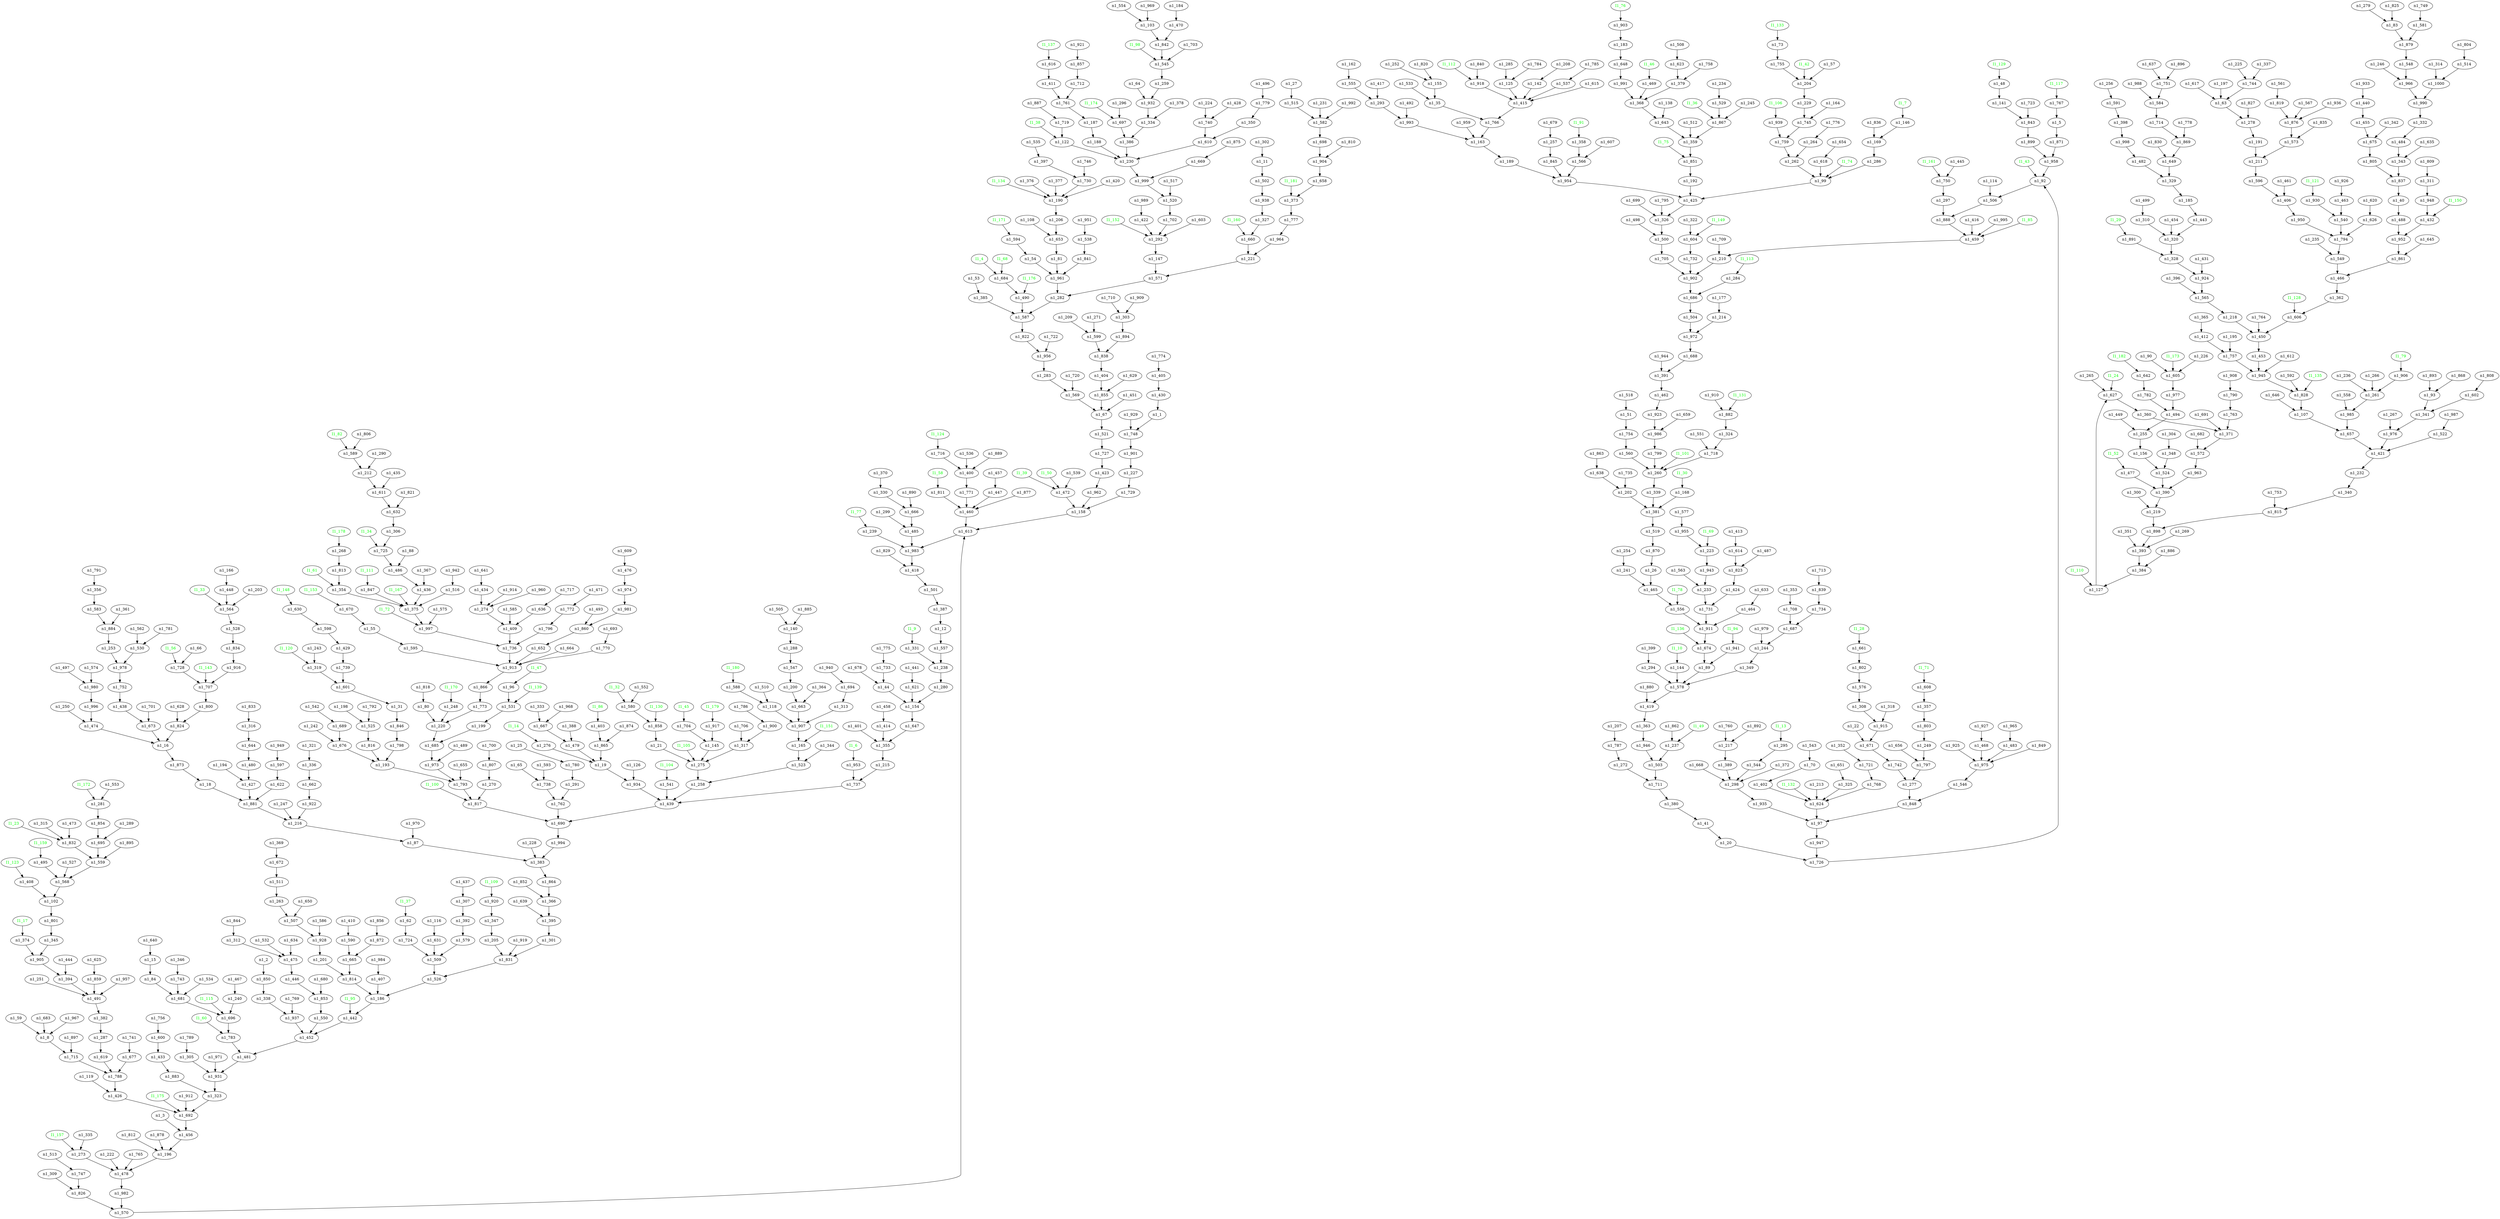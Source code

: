 digraph {
n1_1 -> { n1_748 }
n1_2 -> { n1_850 }
n1_3 -> { n1_456 }
I1_4 [fontcolor=green]
I1_4 -> { n1_684 }
n1_5 -> { n1_871 }
I1_6 [fontcolor=green]
I1_6 -> { n1_953 }
I1_7 [fontcolor=green]
I1_7 -> { n1_146 }
n1_8 -> { n1_715 }
I1_9 [fontcolor=green]
I1_9 -> { n1_331 }
I1_10 [fontcolor=green]
I1_10 -> { n1_144 }
n1_11 -> { n1_502 }
n1_12 -> { n1_557 }
I1_13 [fontcolor=green]
I1_13 -> { n1_295 }
I1_14 [fontcolor=green]
I1_14 -> { n1_276 }
n1_15 -> { n1_84 }
n1_16 -> { n1_873 }
I1_17 [fontcolor=green]
I1_17 -> { n1_374 }
n1_18 -> { n1_881 }
n1_19 -> { n1_934 }
n1_20 -> { n1_726 }
n1_21 -> { n1_275 }
n1_22 -> { n1_671 }
I1_23 [fontcolor=green]
I1_23 -> { n1_832 }
I1_24 [fontcolor=green]
I1_24 -> { n1_627 }
n1_25 -> { n1_780 }
n1_26 -> { n1_465 }
n1_27 -> { n1_515 }
I1_28 [fontcolor=green]
I1_28 -> { n1_661 }
I1_29 [fontcolor=green]
I1_29 -> { n1_891 }
I1_30 [fontcolor=green]
I1_30 -> { n1_168 }
n1_31 -> { n1_846 }
I1_32 [fontcolor=green]
I1_32 -> { n1_580 }
I1_33 [fontcolor=green]
I1_33 -> { n1_564 }
I1_34 [fontcolor=green]
I1_34 -> { n1_725 }
n1_35 -> { n1_766 }
I1_36 [fontcolor=green]
I1_36 -> { n1_867 }
I1_37 [fontcolor=green]
I1_37 -> { n1_62 }
I1_38 [fontcolor=green]
I1_38 -> { n1_122 }
I1_39 [fontcolor=green]
I1_39 -> { n1_472 }
n1_40 -> { n1_488 }
n1_41 -> { n1_20 }
I1_42 [fontcolor=green]
I1_42 -> { n1_204 }
I1_43 [fontcolor=green]
I1_43 -> { n1_92 }
n1_44 -> { n1_154 }
I1_45 [fontcolor=green]
I1_45 -> { n1_704 }
I1_46 [fontcolor=green]
I1_46 -> { n1_469 }
I1_47 [fontcolor=green]
I1_47 -> { n1_96 }
n1_48 -> { n1_141 }
I1_49 [fontcolor=green]
I1_49 -> { n1_237 }
I1_50 [fontcolor=green]
I1_50 -> { n1_472 }
n1_51 -> { n1_754 }
I1_52 [fontcolor=green]
I1_52 -> { n1_477 }
n1_53 -> { n1_385 }
n1_54 -> { n1_961 }
n1_55 -> { n1_595 }
I1_56 [fontcolor=green]
I1_56 -> { n1_728 }
n1_57 -> { n1_204 }
I1_58 [fontcolor=green]
I1_58 -> { n1_811 }
n1_59 -> { n1_8 }
I1_60 [fontcolor=green]
I1_60 -> { n1_783 }
I1_61 [fontcolor=green]
I1_61 -> { n1_354 }
n1_62 -> { n1_724 }
n1_63 -> { n1_278 }
n1_64 -> { n1_932 }
n1_65 -> { n1_738 }
n1_66 -> { n1_728 }
n1_67 -> { n1_521 }
I1_68 [fontcolor=green]
I1_68 -> { n1_684 }
I1_69 [fontcolor=green]
I1_69 -> { n1_223 }
n1_70 -> { n1_402 }
I1_71 [fontcolor=green]
I1_71 -> { n1_608 }
I1_72 [fontcolor=green]
I1_72 -> { n1_997 }
n1_73 -> { n1_755 }
I1_74 [fontcolor=green]
I1_74 -> { n1_99 }
I1_75 [fontcolor=green]
I1_75 -> { n1_851 }
I1_76 [fontcolor=green]
I1_76 -> { n1_903 }
I1_77 [fontcolor=green]
I1_77 -> { n1_239 }
I1_78 [fontcolor=green]
I1_78 -> { n1_556 }
I1_79 [fontcolor=green]
I1_79 -> { n1_906 }
n1_80 -> { n1_220 }
n1_81 -> { n1_961 }
I1_82 [fontcolor=green]
I1_82 -> { n1_589 }
n1_83 -> { n1_879 }
n1_84 -> { n1_681 }
I1_85 [fontcolor=green]
I1_85 -> { n1_459 }
I1_86 [fontcolor=green]
I1_86 -> { n1_403 }
n1_87 -> { n1_383 }
n1_88 -> { n1_486 }
n1_89 -> { n1_578 }
n1_90 -> { n1_605 }
I1_91 [fontcolor=green]
I1_91 -> { n1_358 }
n1_92 -> { n1_506 }
n1_93 -> { n1_341 }
I1_94 [fontcolor=green]
I1_94 -> { n1_941 }
I1_95 [fontcolor=green]
I1_95 -> { n1_442 }
n1_96 -> { n1_531 }
n1_97 -> { n1_947 }
I1_98 [fontcolor=green]
I1_98 -> { n1_545 }
n1_99 -> { n1_425 }
I1_100 [fontcolor=green]
I1_100 -> { n1_817 }
I1_101 [fontcolor=green]
I1_101 -> { n1_260 }
n1_102 -> { n1_801 }
n1_103 -> { n1_842 }
I1_104 [fontcolor=green]
I1_104 -> { n1_541 }
I1_105 [fontcolor=green]
I1_105 -> { n1_275 }
I1_106 [fontcolor=green]
I1_106 -> { n1_939 }
n1_107 -> { n1_657 }
n1_108 -> { n1_653 }
I1_109 [fontcolor=green]
I1_109 -> { n1_920 }
I1_110 [fontcolor=green]
I1_110 -> { n1_127 }
I1_111 [fontcolor=green]
I1_111 -> { n1_847 }
I1_112 [fontcolor=green]
I1_112 -> { n1_918 }
I1_113 [fontcolor=green]
I1_113 -> { n1_284 }
n1_114 -> { n1_506 }
I1_115 [fontcolor=green]
I1_115 -> { n1_696 }
n1_116 -> { n1_631 }
I1_117 [fontcolor=green]
I1_117 -> { n1_767 }
n1_118 -> { n1_907 }
n1_119 -> { n1_426 }
I1_120 [fontcolor=green]
I1_120 -> { n1_319 }
I1_121 [fontcolor=green]
I1_121 -> { n1_930 }
n1_122 -> { n1_230 }
I1_123 [fontcolor=green]
I1_123 -> { n1_408 }
I1_124 [fontcolor=green]
I1_124 -> { n1_716 }
n1_125 -> { n1_415 }
n1_126 -> { n1_934 }
n1_127 -> { n1_627 }
I1_128 [fontcolor=green]
I1_128 -> { n1_606 }
I1_129 [fontcolor=green]
I1_129 -> { n1_48 }
I1_130 [fontcolor=green]
I1_130 -> { n1_858 }
I1_131 [fontcolor=green]
I1_131 -> { n1_882 }
I1_132 [fontcolor=green]
I1_132 -> { n1_624 }
I1_133 [fontcolor=green]
I1_133 -> { n1_73 }
I1_134 [fontcolor=green]
I1_134 -> { n1_190 }
I1_135 [fontcolor=green]
I1_135 -> { n1_828 }
I1_136 [fontcolor=green]
I1_136 -> { n1_674 }
I1_137 [fontcolor=green]
I1_137 -> { n1_616 }
n1_138 -> { n1_643 }
I1_139 [fontcolor=green]
I1_139 -> { n1_531 }
n1_140 -> { n1_288 }
n1_141 -> { n1_843 }
n1_142 -> { n1_415 }
I1_143 [fontcolor=green]
I1_143 -> { n1_707 }
n1_144 -> { n1_578 }
n1_145 -> { n1_275 }
n1_146 -> { n1_169 }
n1_147 -> { n1_571 }
I1_148 [fontcolor=green]
I1_148 -> { n1_630 }
I1_149 [fontcolor=green]
I1_149 -> { n1_604 }
I1_150 [fontcolor=green]
I1_150 -> { n1_432 }
I1_151 [fontcolor=green]
I1_151 -> { n1_165 }
I1_152 [fontcolor=green]
I1_152 -> { n1_292 }
I1_153 [fontcolor=green]
I1_153 -> { n1_670 }
n1_154 -> { n1_647 }
n1_155 -> { n1_35 }
n1_156 -> { n1_524 }
I1_157 [fontcolor=green]
I1_157 -> { n1_273 }
n1_158 -> { n1_613 }
I1_159 [fontcolor=green]
I1_159 -> { n1_495 }
I1_160 [fontcolor=green]
I1_160 -> { n1_660 }
I1_161 [fontcolor=green]
I1_161 -> { n1_750 }
n1_162 -> { n1_555 }
n1_163 -> { n1_189 }
n1_164 -> { n1_745 }
n1_165 -> { n1_523 }
n1_166 -> { n1_448 }
I1_167 [fontcolor=green]
I1_167 -> { n1_375 }
n1_168 -> { n1_381 }
n1_169 -> { n1_286 }
I1_170 [fontcolor=green]
I1_170 -> { n1_248 }
I1_171 [fontcolor=green]
I1_171 -> { n1_594 }
I1_172 [fontcolor=green]
I1_172 -> { n1_281 }
I1_173 [fontcolor=green]
I1_173 -> { n1_605 }
I1_174 [fontcolor=green]
I1_174 -> { n1_697 }
I1_175 [fontcolor=green]
I1_175 -> { n1_692 }
I1_176 [fontcolor=green]
I1_176 -> { n1_490 }
n1_177 -> { n1_214 }
I1_178 [fontcolor=green]
I1_178 -> { n1_268 }
I1_179 [fontcolor=green]
I1_179 -> { n1_917 }
I1_180 [fontcolor=green]
I1_180 -> { n1_588 }
I1_181 [fontcolor=green]
I1_181 -> { n1_373 }
I1_182 [fontcolor=green]
I1_182 -> { n1_642 }
n1_183 -> { n1_648 }
n1_184 -> { n1_470 }
n1_185 -> { n1_443 }
n1_186 -> { n1_442 }
n1_187 -> { n1_188 }
n1_188 -> { n1_230 }
n1_189 -> { n1_954 }
n1_190 -> { n1_206 }
n1_191 -> { n1_211 }
n1_192 -> { n1_425 }
n1_193 -> { n1_793 }
n1_194 -> { n1_427 }
n1_195 -> { n1_757 }
n1_196 -> { n1_478 }
n1_197 -> { n1_63 }
n1_198 -> { n1_525 }
n1_199 -> { n1_685 }
n1_200 -> { n1_663 }
n1_201 -> { n1_814 }
n1_202 -> { n1_381 }
n1_203 -> { n1_564 }
n1_204 -> { n1_229 }
n1_205 -> { n1_831 }
n1_206 -> { n1_653 }
n1_207 -> { n1_787 }
n1_208 -> { n1_142 }
n1_209 -> { n1_599 }
n1_210 -> { n1_902 }
n1_211 -> { n1_596 }
n1_212 -> { n1_611 }
n1_213 -> { n1_624 }
n1_214 -> { n1_972 }
n1_215 -> { n1_737 }
n1_216 -> { n1_87 }
n1_217 -> { n1_389 }
n1_218 -> { n1_450 }
n1_219 -> { n1_898 }
n1_220 -> { n1_685 }
n1_221 -> { n1_571 }
n1_222 -> { n1_478 }
n1_223 -> { n1_943 }
n1_224 -> { n1_740 }
n1_225 -> { n1_744 }
n1_226 -> { n1_605 }
n1_227 -> { n1_729 }
n1_228 -> { n1_383 }
n1_229 -> { n1_745 }
n1_230 -> { n1_999 }
n1_231 -> { n1_582 }
n1_232 -> { n1_340 }
n1_233 -> { n1_731 }
n1_234 -> { n1_529 }
n1_235 -> { n1_549 }
n1_236 -> { n1_261 }
n1_237 -> { n1_503 }
n1_238 -> { n1_280 }
n1_239 -> { n1_983 }
n1_240 -> { n1_696 }
n1_241 -> { n1_465 }
n1_242 -> { n1_676 }
n1_243 -> { n1_319 }
n1_244 -> { n1_349 }
n1_245 -> { n1_867 }
n1_246 -> { n1_966 }
n1_247 -> { n1_216 }
n1_248 -> { n1_220 }
n1_249 -> { n1_797 }
n1_250 -> { n1_474 }
n1_251 -> { n1_491 }
n1_252 -> { n1_155 }
n1_253 -> { n1_978 }
n1_254 -> { n1_241 }
n1_255 -> { n1_156 }
n1_256 -> { n1_591 }
n1_257 -> { n1_845 }
n1_258 -> { n1_439 }
n1_259 -> { n1_932 }
n1_260 -> { n1_339 }
n1_261 -> { n1_985 }
n1_262 -> { n1_99 }
n1_263 -> { n1_507 }
n1_264 -> { n1_262 }
n1_265 -> { n1_627 }
n1_266 -> { n1_261 }
n1_267 -> { n1_976 }
n1_268 -> { n1_813 }
n1_269 -> { n1_393 }
n1_270 -> { n1_817 }
n1_271 -> { n1_599 }
n1_272 -> { n1_711 }
n1_273 -> { n1_478 }
n1_274 -> { n1_409 }
n1_275 -> { n1_258 }
n1_276 -> { n1_19 }
n1_277 -> { n1_848 }
n1_278 -> { n1_191 }
n1_279 -> { n1_83 }
n1_280 -> { n1_154 }
n1_281 -> { n1_854 }
n1_282 -> { n1_587 }
n1_283 -> { n1_569 }
n1_284 -> { n1_686 }
n1_285 -> { n1_125 }
n1_286 -> { n1_99 }
n1_287 -> { n1_619 }
n1_288 -> { n1_547 }
n1_289 -> { n1_695 }
n1_290 -> { n1_212 }
n1_291 -> { n1_762 }
n1_292 -> { n1_147 }
n1_293 -> { n1_993 }
n1_294 -> { n1_578 }
n1_295 -> { n1_544 }
n1_296 -> { n1_697 }
n1_297 -> { n1_888 }
n1_298 -> { n1_935 }
n1_299 -> { n1_485 }
n1_300 -> { n1_219 }
n1_301 -> { n1_831 }
n1_302 -> { n1_11 }
n1_303 -> { n1_894 }
n1_304 -> { n1_348 }
n1_305 -> { n1_931 }
n1_306 -> { n1_725 }
n1_307 -> { n1_392 }
n1_308 -> { n1_915 }
n1_309 -> { n1_826 }
n1_310 -> { n1_320 }
n1_311 -> { n1_948 }
n1_312 -> { n1_475 }
n1_313 -> { n1_907 }
n1_314 -> { n1_1000 }
n1_315 -> { n1_832 }
n1_316 -> { n1_644 }
n1_317 -> { n1_275 }
n1_318 -> { n1_915 }
n1_319 -> { n1_601 }
n1_320 -> { n1_328 }
n1_321 -> { n1_336 }
n1_322 -> { n1_604 }
n1_323 -> { n1_692 }
n1_324 -> { n1_718 }
n1_325 -> { n1_624 }
n1_326 -> { n1_500 }
n1_327 -> { n1_660 }
n1_328 -> { n1_924 }
n1_329 -> { n1_185 }
n1_330 -> { n1_666 }
n1_331 -> { n1_238 }
n1_332 -> { n1_484 }
n1_333 -> { n1_667 }
n1_334 -> { n1_386 }
n1_335 -> { n1_273 }
n1_336 -> { n1_662 }
n1_337 -> { n1_744 }
n1_338 -> { n1_937 }
n1_339 -> { n1_381 }
n1_340 -> { n1_815 }
n1_341 -> { n1_976 }
n1_342 -> { n1_675 }
n1_343 -> { n1_837 }
n1_344 -> { n1_523 }
n1_345 -> { n1_905 }
n1_346 -> { n1_743 }
n1_347 -> { n1_205 }
n1_348 -> { n1_524 }
n1_349 -> { n1_578 }
n1_350 -> { n1_610 }
n1_351 -> { n1_393 }
n1_352 -> { n1_721 }
n1_353 -> { n1_708 }
n1_354 -> { n1_375 }
n1_355 -> { n1_215 }
n1_356 -> { n1_583 }
n1_357 -> { n1_803 }
n1_358 -> { n1_566 }
n1_359 -> { n1_851 }
n1_360 -> { n1_371 }
n1_361 -> { n1_884 }
n1_362 -> { n1_606 }
n1_363 -> { n1_946 }
n1_364 -> { n1_663 }
n1_365 -> { n1_412 }
n1_366 -> { n1_395 }
n1_367 -> { n1_436 }
n1_368 -> { n1_643 }
n1_369 -> { n1_672 }
n1_370 -> { n1_330 }
n1_371 -> { n1_572 }
n1_372 -> { n1_298 }
n1_373 -> { n1_777 }
n1_374 -> { n1_905 }
n1_375 -> { n1_997 }
n1_376 -> { n1_190 }
n1_377 -> { n1_190 }
n1_378 -> { n1_334 }
n1_379 -> { n1_368 }
n1_380 -> { n1_41 }
n1_381 -> { n1_519 }
n1_382 -> { n1_287 }
n1_383 -> { n1_864 }
n1_384 -> { n1_127 }
n1_385 -> { n1_587 }
n1_386 -> { n1_230 }
n1_387 -> { n1_12 }
n1_388 -> { n1_479 }
n1_389 -> { n1_298 }
n1_390 -> { n1_219 }
n1_391 -> { n1_462 }
n1_392 -> { n1_579 }
n1_393 -> { n1_384 }
n1_394 -> { n1_491 }
n1_395 -> { n1_301 }
n1_396 -> { n1_565 }
n1_397 -> { n1_730 }
n1_398 -> { n1_998 }
n1_399 -> { n1_294 }
n1_400 -> { n1_771 }
n1_401 -> { n1_355 }
n1_402 -> { n1_624 }
n1_403 -> { n1_865 }
n1_404 -> { n1_855 }
n1_405 -> { n1_430 }
n1_406 -> { n1_950 }
n1_407 -> { n1_186 }
n1_408 -> { n1_102 }
n1_409 -> { n1_736 }
n1_410 -> { n1_590 }
n1_411 -> { n1_761 }
n1_412 -> { n1_757 }
n1_413 -> { n1_614 }
n1_414 -> { n1_355 }
n1_415 -> { n1_766 }
n1_416 -> { n1_459 }
n1_417 -> { n1_293 }
n1_418 -> { n1_501 }
n1_419 -> { n1_363 }
n1_420 -> { n1_190 }
n1_421 -> { n1_232 }
n1_422 -> { n1_292 }
n1_423 -> { n1_962 }
n1_424 -> { n1_731 }
n1_425 -> { n1_326 }
n1_426 -> { n1_692 }
n1_427 -> { n1_881 }
n1_428 -> { n1_740 }
n1_429 -> { n1_739 }
n1_430 -> { n1_1 }
n1_431 -> { n1_924 }
n1_432 -> { n1_952 }
n1_433 -> { n1_883 }
n1_434 -> { n1_274 }
n1_435 -> { n1_611 }
n1_436 -> { n1_375 }
n1_437 -> { n1_307 }
n1_438 -> { n1_673 }
n1_439 -> { n1_690 }
n1_440 -> { n1_455 }
n1_441 -> { n1_621 }
n1_442 -> { n1_452 }
n1_443 -> { n1_320 }
n1_444 -> { n1_394 }
n1_445 -> { n1_750 }
n1_446 -> { n1_853 }
n1_447 -> { n1_460 }
n1_448 -> { n1_564 }
n1_449 -> { n1_255 }
n1_450 -> { n1_453 }
n1_451 -> { n1_67 }
n1_452 -> { n1_481 }
n1_453 -> { n1_945 }
n1_454 -> { n1_320 }
n1_455 -> { n1_675 }
n1_456 -> { n1_196 }
n1_457 -> { n1_447 }
n1_458 -> { n1_414 }
n1_459 -> { n1_210 }
n1_460 -> { n1_613 }
n1_461 -> { n1_406 }
n1_462 -> { n1_923 }
n1_463 -> { n1_540 }
n1_464 -> { n1_911 }
n1_465 -> { n1_556 }
n1_466 -> { n1_362 }
n1_467 -> { n1_240 }
n1_468 -> { n1_975 }
n1_469 -> { n1_368 }
n1_470 -> { n1_842 }
n1_471 -> { n1_772 }
n1_472 -> { n1_158 }
n1_473 -> { n1_832 }
n1_474 -> { n1_16 }
n1_475 -> { n1_446 }
n1_476 -> { n1_974 }
n1_477 -> { n1_390 }
n1_478 -> { n1_982 }
n1_479 -> { n1_19 }
n1_480 -> { n1_427 }
n1_481 -> { n1_931 }
n1_482 -> { n1_329 }
n1_483 -> { n1_975 }
n1_484 -> { n1_343 }
n1_485 -> { n1_983 }
n1_486 -> { n1_436 }
n1_487 -> { n1_823 }
n1_488 -> { n1_952 }
n1_489 -> { n1_973 }
n1_490 -> { n1_587 }
n1_491 -> { n1_382 }
n1_492 -> { n1_993 }
n1_493 -> { n1_860 }
n1_494 -> { n1_255 }
n1_495 -> { n1_568 }
n1_496 -> { n1_779 }
n1_497 -> { n1_980 }
n1_498 -> { n1_500 }
n1_499 -> { n1_310 }
n1_500 -> { n1_705 }
n1_501 -> { n1_387 }
n1_502 -> { n1_938 }
n1_503 -> { n1_711 }
n1_504 -> { n1_972 }
n1_505 -> { n1_140 }
n1_506 -> { n1_888 }
n1_507 -> { n1_928 }
n1_508 -> { n1_623 }
n1_509 -> { n1_526 }
n1_510 -> { n1_118 }
n1_511 -> { n1_263 }
n1_512 -> { n1_359 }
n1_513 -> { n1_747 }
n1_514 -> { n1_1000 }
n1_515 -> { n1_582 }
n1_516 -> { n1_375 }
n1_517 -> { n1_520 }
n1_518 -> { n1_51 }
n1_519 -> { n1_870 }
n1_520 -> { n1_702 }
n1_521 -> { n1_727 }
n1_522 -> { n1_421 }
n1_523 -> { n1_258 }
n1_524 -> { n1_390 }
n1_525 -> { n1_816 }
n1_526 -> { n1_186 }
n1_527 -> { n1_568 }
n1_528 -> { n1_834 }
n1_529 -> { n1_867 }
n1_530 -> { n1_978 }
n1_531 -> { n1_199 }
n1_532 -> { n1_475 }
n1_533 -> { n1_35 }
n1_534 -> { n1_681 }
n1_535 -> { n1_397 }
n1_536 -> { n1_400 }
n1_537 -> { n1_415 }
n1_538 -> { n1_841 }
n1_539 -> { n1_472 }
n1_540 -> { n1_794 }
n1_541 -> { n1_439 }
n1_542 -> { n1_689 }
n1_543 -> { n1_70 }
n1_544 -> { n1_298 }
n1_545 -> { n1_259 }
n1_546 -> { n1_848 }
n1_547 -> { n1_200 }
n1_548 -> { n1_966 }
n1_549 -> { n1_466 }
n1_550 -> { n1_452 }
n1_551 -> { n1_718 }
n1_552 -> { n1_580 }
n1_553 -> { n1_281 }
n1_554 -> { n1_103 }
n1_555 -> { n1_293 }
n1_556 -> { n1_911 }
n1_557 -> { n1_238 }
n1_558 -> { n1_985 }
n1_559 -> { n1_568 }
n1_560 -> { n1_260 }
n1_561 -> { n1_819 }
n1_562 -> { n1_530 }
n1_563 -> { n1_233 }
n1_564 -> { n1_528 }
n1_565 -> { n1_218 }
n1_566 -> { n1_954 }
n1_567 -> { n1_876 }
n1_568 -> { n1_102 }
n1_569 -> { n1_67 }
n1_570 -> { n1_613 }
n1_571 -> { n1_282 }
n1_572 -> { n1_963 }
n1_573 -> { n1_211 }
n1_574 -> { n1_980 }
n1_575 -> { n1_997 }
n1_576 -> { n1_308 }
n1_577 -> { n1_955 }
n1_578 -> { n1_419 }
n1_579 -> { n1_509 }
n1_580 -> { n1_858 }
n1_581 -> { n1_879 }
n1_582 -> { n1_698 }
n1_583 -> { n1_884 }
n1_584 -> { n1_714 }
n1_585 -> { n1_409 }
n1_586 -> { n1_928 }
n1_587 -> { n1_822 }
n1_588 -> { n1_118 }
n1_589 -> { n1_212 }
n1_590 -> { n1_665 }
n1_591 -> { n1_398 }
n1_592 -> { n1_828 }
n1_593 -> { n1_738 }
n1_594 -> { n1_54 }
n1_595 -> { n1_913 }
n1_596 -> { n1_406 }
n1_597 -> { n1_622 }
n1_598 -> { n1_429 }
n1_599 -> { n1_838 }
n1_600 -> { n1_433 }
n1_601 -> { n1_31 }
n1_602 -> { n1_341 }
n1_603 -> { n1_292 }
n1_604 -> { n1_732 }
n1_605 -> { n1_977 }
n1_606 -> { n1_450 }
n1_607 -> { n1_566 }
n1_608 -> { n1_357 }
n1_609 -> { n1_476 }
n1_610 -> { n1_230 }
n1_611 -> { n1_632 }
n1_612 -> { n1_945 }
n1_613 -> { n1_983 }
n1_614 -> { n1_823 }
n1_615 -> { n1_415 }
n1_616 -> { n1_411 }
n1_617 -> { n1_63 }
n1_618 -> { n1_99 }
n1_619 -> { n1_788 }
n1_620 -> { n1_626 }
n1_621 -> { n1_154 }
n1_622 -> { n1_881 }
n1_623 -> { n1_379 }
n1_624 -> { n1_97 }
n1_625 -> { n1_859 }
n1_626 -> { n1_794 }
n1_627 -> { n1_360 }
n1_628 -> { n1_824 }
n1_629 -> { n1_855 }
n1_630 -> { n1_598 }
n1_631 -> { n1_509 }
n1_632 -> { n1_306 }
n1_633 -> { n1_464 }
n1_634 -> { n1_475 }
n1_635 -> { n1_343 }
n1_636 -> { n1_409 }
n1_637 -> { n1_751 }
n1_638 -> { n1_202 }
n1_639 -> { n1_395 }
n1_640 -> { n1_15 }
n1_641 -> { n1_434 }
n1_642 -> { n1_782 }
n1_643 -> { n1_359 }
n1_644 -> { n1_480 }
n1_645 -> { n1_861 }
n1_646 -> { n1_107 }
n1_647 -> { n1_355 }
n1_648 -> { n1_991 }
n1_649 -> { n1_329 }
n1_650 -> { n1_507 }
n1_651 -> { n1_325 }
n1_652 -> { n1_913 }
n1_653 -> { n1_81 }
n1_654 -> { n1_618 }
n1_655 -> { n1_793 }
n1_656 -> { n1_797 }
n1_657 -> { n1_421 }
n1_658 -> { n1_373 }
n1_659 -> { n1_986 }
n1_660 -> { n1_221 }
n1_661 -> { n1_802 }
n1_662 -> { n1_922 }
n1_663 -> { n1_907 }
n1_664 -> { n1_913 }
n1_665 -> { n1_814 }
n1_666 -> { n1_485 }
n1_667 -> { n1_479 }
n1_668 -> { n1_298 }
n1_669 -> { n1_999 }
n1_670 -> { n1_55 }
n1_671 -> { n1_742 }
n1_672 -> { n1_511 }
n1_673 -> { n1_16 }
n1_674 -> { n1_89 }
n1_675 -> { n1_805 }
n1_676 -> { n1_193 }
n1_677 -> { n1_788 }
n1_678 -> { n1_44 }
n1_679 -> { n1_257 }
n1_680 -> { n1_853 }
n1_681 -> { n1_696 }
n1_682 -> { n1_572 }
n1_683 -> { n1_8 }
n1_684 -> { n1_490 }
n1_685 -> { n1_973 }
n1_686 -> { n1_504 }
n1_687 -> { n1_244 }
n1_688 -> { n1_391 }
n1_689 -> { n1_676 }
n1_690 -> { n1_994 }
n1_691 -> { n1_371 }
n1_692 -> { n1_456 }
n1_693 -> { n1_770 }
n1_694 -> { n1_313 }
n1_695 -> { n1_559 }
n1_696 -> { n1_783 }
n1_697 -> { n1_386 }
n1_698 -> { n1_904 }
n1_699 -> { n1_326 }
n1_700 -> { n1_807 }
n1_701 -> { n1_673 }
n1_702 -> { n1_292 }
n1_703 -> { n1_545 }
n1_704 -> { n1_145 }
n1_705 -> { n1_902 }
n1_706 -> { n1_317 }
n1_707 -> { n1_800 }
n1_708 -> { n1_687 }
n1_709 -> { n1_210 }
n1_710 -> { n1_303 }
n1_711 -> { n1_380 }
n1_712 -> { n1_761 }
n1_713 -> { n1_839 }
n1_714 -> { n1_869 }
n1_715 -> { n1_788 }
n1_716 -> { n1_400 }
n1_717 -> { n1_636 }
n1_718 -> { n1_260 }
n1_719 -> { n1_122 }
n1_720 -> { n1_569 }
n1_721 -> { n1_768 }
n1_722 -> { n1_956 }
n1_723 -> { n1_843 }
n1_724 -> { n1_509 }
n1_725 -> { n1_486 }
n1_726 -> { n1_92 }
n1_727 -> { n1_423 }
n1_728 -> { n1_707 }
n1_729 -> { n1_158 }
n1_730 -> { n1_190 }
n1_731 -> { n1_911 }
n1_732 -> { n1_902 }
n1_733 -> { n1_44 }
n1_734 -> { n1_687 }
n1_735 -> { n1_202 }
n1_736 -> { n1_913 }
n1_737 -> { n1_439 }
n1_738 -> { n1_762 }
n1_739 -> { n1_601 }
n1_740 -> { n1_610 }
n1_741 -> { n1_677 }
n1_742 -> { n1_277 }
n1_743 -> { n1_681 }
n1_744 -> { n1_63 }
n1_745 -> { n1_759 }
n1_746 -> { n1_730 }
n1_747 -> { n1_826 }
n1_748 -> { n1_901 }
n1_749 -> { n1_581 }
n1_750 -> { n1_297 }
n1_751 -> { n1_584 }
n1_752 -> { n1_438 }
n1_753 -> { n1_815 }
n1_754 -> { n1_560 }
n1_755 -> { n1_204 }
n1_756 -> { n1_600 }
n1_757 -> { n1_945 }
n1_758 -> { n1_379 }
n1_759 -> { n1_262 }
n1_760 -> { n1_217 }
n1_761 -> { n1_187 }
n1_762 -> { n1_690 }
n1_763 -> { n1_371 }
n1_764 -> { n1_450 }
n1_765 -> { n1_478 }
n1_766 -> { n1_163 }
n1_767 -> { n1_5 }
n1_768 -> { n1_624 }
n1_769 -> { n1_937 }
n1_770 -> { n1_913 }
n1_771 -> { n1_460 }
n1_772 -> { n1_796 }
n1_773 -> { n1_220 }
n1_774 -> { n1_405 }
n1_775 -> { n1_733 }
n1_776 -> { n1_264 }
n1_777 -> { n1_964 }
n1_778 -> { n1_869 }
n1_779 -> { n1_350 }
n1_780 -> { n1_291 }
n1_781 -> { n1_530 }
n1_782 -> { n1_494 }
n1_783 -> { n1_481 }
n1_784 -> { n1_125 }
n1_785 -> { n1_537 }
n1_786 -> { n1_900 }
n1_787 -> { n1_272 }
n1_788 -> { n1_426 }
n1_789 -> { n1_305 }
n1_790 -> { n1_763 }
n1_791 -> { n1_356 }
n1_792 -> { n1_525 }
n1_793 -> { n1_817 }
n1_794 -> { n1_549 }
n1_795 -> { n1_326 }
n1_796 -> { n1_736 }
n1_797 -> { n1_277 }
n1_798 -> { n1_193 }
n1_799 -> { n1_260 }
n1_800 -> { n1_824 }
n1_801 -> { n1_345 }
n1_802 -> { n1_576 }
n1_803 -> { n1_249 }
n1_804 -> { n1_514 }
n1_805 -> { n1_837 }
n1_806 -> { n1_589 }
n1_807 -> { n1_270 }
n1_808 -> { n1_602 }
n1_809 -> { n1_311 }
n1_810 -> { n1_904 }
n1_811 -> { n1_460 }
n1_812 -> { n1_196 }
n1_813 -> { n1_354 }
n1_814 -> { n1_186 }
n1_815 -> { n1_898 }
n1_816 -> { n1_193 }
n1_817 -> { n1_690 }
n1_818 -> { n1_80 }
n1_819 -> { n1_876 }
n1_820 -> { n1_155 }
n1_821 -> { n1_632 }
n1_822 -> { n1_956 }
n1_823 -> { n1_424 }
n1_824 -> { n1_16 }
n1_825 -> { n1_83 }
n1_826 -> { n1_570 }
n1_827 -> { n1_278 }
n1_828 -> { n1_107 }
n1_829 -> { n1_418 }
n1_830 -> { n1_649 }
n1_831 -> { n1_526 }
n1_832 -> { n1_559 }
n1_833 -> { n1_316 }
n1_834 -> { n1_916 }
n1_835 -> { n1_573 }
n1_836 -> { n1_169 }
n1_837 -> { n1_40 }
n1_838 -> { n1_404 }
n1_839 -> { n1_734 }
n1_840 -> { n1_918 }
n1_841 -> { n1_961 }
n1_842 -> { n1_545 }
n1_843 -> { n1_899 }
n1_844 -> { n1_312 }
n1_845 -> { n1_954 }
n1_846 -> { n1_798 }
n1_847 -> { n1_375 }
n1_848 -> { n1_97 }
n1_849 -> { n1_975 }
n1_850 -> { n1_338 }
n1_851 -> { n1_192 }
n1_852 -> { n1_366 }
n1_853 -> { n1_550 }
n1_854 -> { n1_695 }
n1_855 -> { n1_67 }
n1_856 -> { n1_872 }
n1_857 -> { n1_712 }
n1_858 -> { n1_21 }
n1_859 -> { n1_491 }
n1_860 -> { n1_652 }
n1_861 -> { n1_466 }
n1_862 -> { n1_237 }
n1_863 -> { n1_638 }
n1_864 -> { n1_366 }
n1_865 -> { n1_19 }
n1_866 -> { n1_773 }
n1_867 -> { n1_359 }
n1_868 -> { n1_93 }
n1_869 -> { n1_649 }
n1_870 -> { n1_26 }
n1_871 -> { n1_958 }
n1_872 -> { n1_665 }
n1_873 -> { n1_18 }
n1_874 -> { n1_865 }
n1_875 -> { n1_669 }
n1_876 -> { n1_573 }
n1_877 -> { n1_460 }
n1_878 -> { n1_196 }
n1_879 -> { n1_548 }
n1_880 -> { n1_419 }
n1_881 -> { n1_216 }
n1_882 -> { n1_324 }
n1_883 -> { n1_323 }
n1_884 -> { n1_253 }
n1_885 -> { n1_140 }
n1_886 -> { n1_384 }
n1_887 -> { n1_719 }
n1_888 -> { n1_459 }
n1_889 -> { n1_400 }
n1_890 -> { n1_666 }
n1_891 -> { n1_328 }
n1_892 -> { n1_217 }
n1_893 -> { n1_93 }
n1_894 -> { n1_838 }
n1_895 -> { n1_559 }
n1_896 -> { n1_751 }
n1_897 -> { n1_715 }
n1_898 -> { n1_393 }
n1_899 -> { n1_958 }
n1_900 -> { n1_317 }
n1_901 -> { n1_227 }
n1_902 -> { n1_686 }
n1_903 -> { n1_183 }
n1_904 -> { n1_658 }
n1_905 -> { n1_394 }
n1_906 -> { n1_261 }
n1_907 -> { n1_165 }
n1_908 -> { n1_790 }
n1_909 -> { n1_303 }
n1_910 -> { n1_882 }
n1_911 -> { n1_674 }
n1_912 -> { n1_692 }
n1_913 -> { n1_866 }
n1_914 -> { n1_274 }
n1_915 -> { n1_671 }
n1_916 -> { n1_707 }
n1_917 -> { n1_145 }
n1_918 -> { n1_415 }
n1_919 -> { n1_831 }
n1_920 -> { n1_347 }
n1_921 -> { n1_857 }
n1_922 -> { n1_216 }
n1_923 -> { n1_986 }
n1_924 -> { n1_565 }
n1_925 -> { n1_975 }
n1_926 -> { n1_463 }
n1_927 -> { n1_468 }
n1_928 -> { n1_201 }
n1_929 -> { n1_748 }
n1_930 -> { n1_540 }
n1_931 -> { n1_323 }
n1_932 -> { n1_334 }
n1_933 -> { n1_440 }
n1_934 -> { n1_439 }
n1_935 -> { n1_97 }
n1_936 -> { n1_876 }
n1_937 -> { n1_452 }
n1_938 -> { n1_327 }
n1_939 -> { n1_759 }
n1_940 -> { n1_694 }
n1_941 -> { n1_89 }
n1_942 -> { n1_516 }
n1_943 -> { n1_233 }
n1_944 -> { n1_391 }
n1_945 -> { n1_828 }
n1_946 -> { n1_503 }
n1_947 -> { n1_726 }
n1_948 -> { n1_432 }
n1_949 -> { n1_597 }
n1_950 -> { n1_794 }
n1_951 -> { n1_538 }
n1_952 -> { n1_861 }
n1_953 -> { n1_737 }
n1_954 -> { n1_425 }
n1_955 -> { n1_223 }
n1_956 -> { n1_283 }
n1_957 -> { n1_491 }
n1_958 -> { n1_92 }
n1_959 -> { n1_163 }
n1_960 -> { n1_274 }
n1_961 -> { n1_282 }
n1_962 -> { n1_158 }
n1_963 -> { n1_390 }
n1_964 -> { n1_221 }
n1_965 -> { n1_483 }
n1_966 -> { n1_990 }
n1_967 -> { n1_8 }
n1_968 -> { n1_667 }
n1_969 -> { n1_103 }
n1_970 -> { n1_87 }
n1_971 -> { n1_931 }
n1_972 -> { n1_688 }
n1_973 -> { n1_793 }
n1_974 -> { n1_981 }
n1_975 -> { n1_546 }
n1_976 -> { n1_421 }
n1_977 -> { n1_494 }
n1_978 -> { n1_752 }
n1_979 -> { n1_244 }
n1_980 -> { n1_996 }
n1_981 -> { n1_860 }
n1_982 -> { n1_570 }
n1_983 -> { n1_418 }
n1_984 -> { n1_407 }
n1_985 -> { n1_657 }
n1_986 -> { n1_799 }
n1_987 -> { n1_522 }
n1_988 -> { n1_584 }
n1_989 -> { n1_422 }
n1_990 -> { n1_332 }
n1_991 -> { n1_368 }
n1_992 -> { n1_582 }
n1_993 -> { n1_163 }
n1_994 -> { n1_383 }
n1_995 -> { n1_459 }
n1_996 -> { n1_474 }
n1_997 -> { n1_736 }
n1_998 -> { n1_482 }
n1_999 -> { n1_520 }
n1_1000 -> { n1_990 }
}